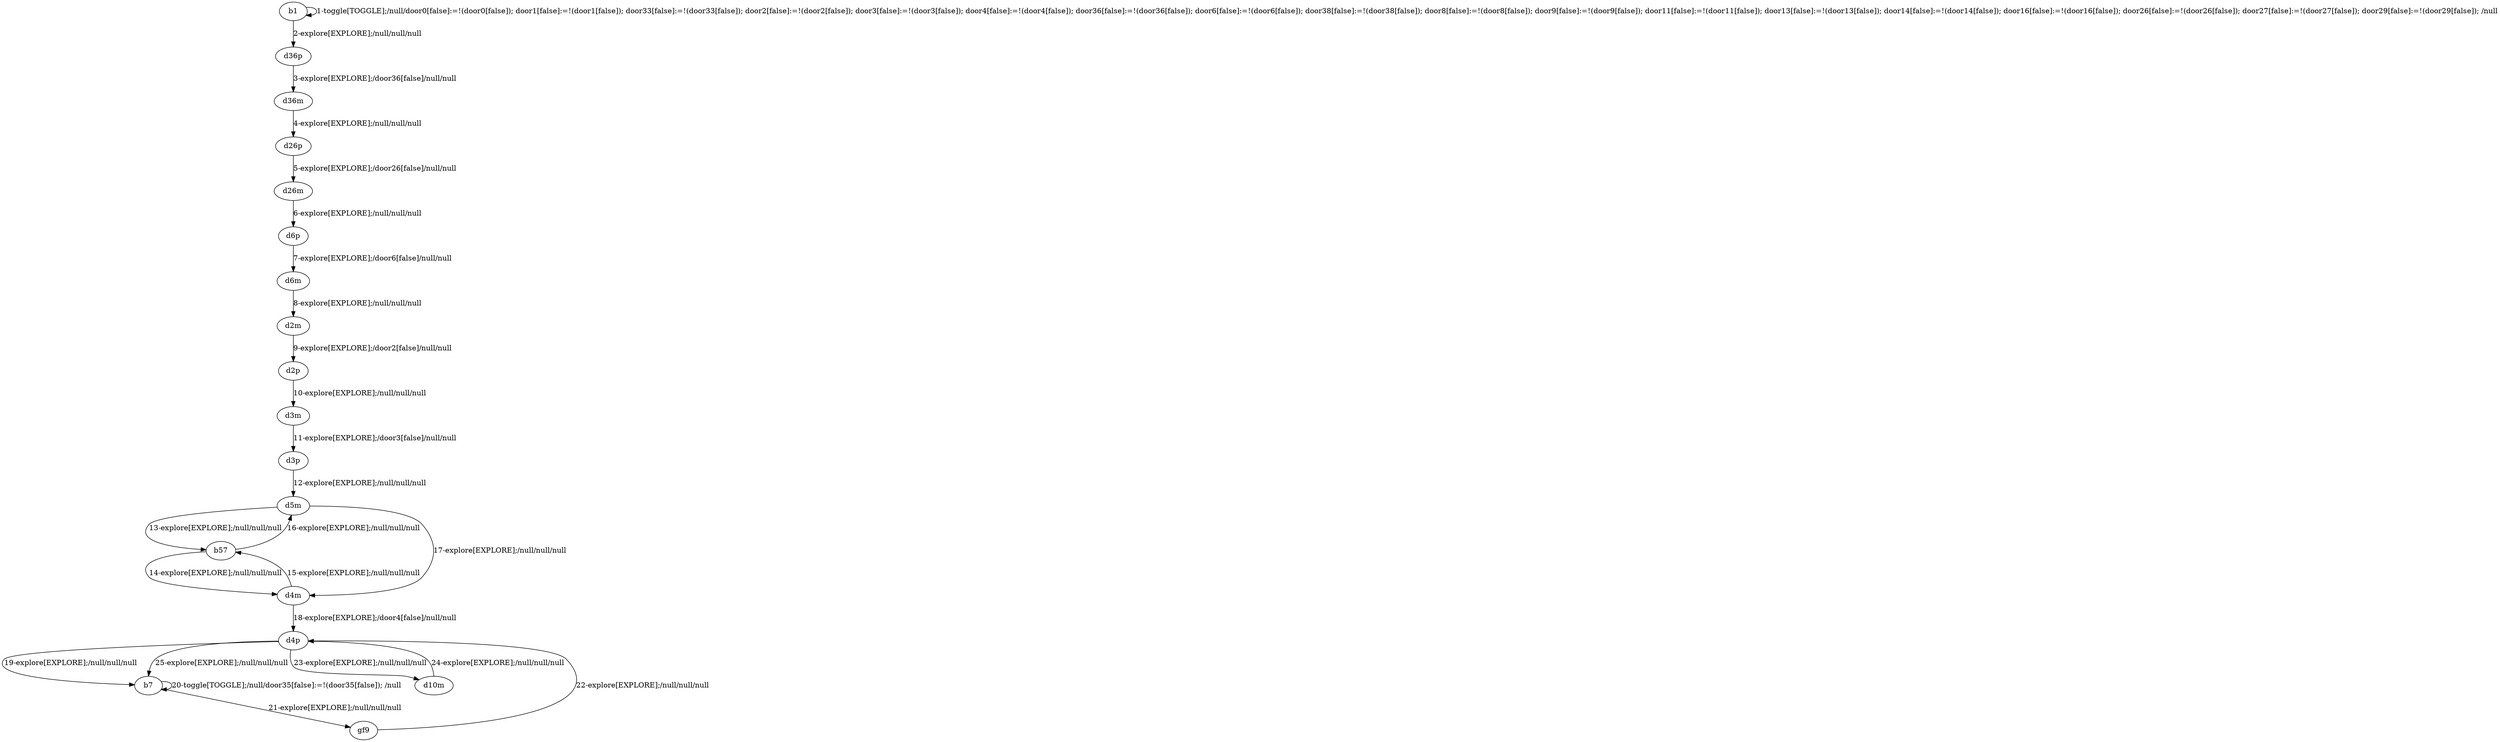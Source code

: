 # Total number of goals covered by this test: 1
# d10m --> d4p

digraph g {
"b1" -> "b1" [label = "1-toggle[TOGGLE];/null/door0[false]:=!(door0[false]); door1[false]:=!(door1[false]); door33[false]:=!(door33[false]); door2[false]:=!(door2[false]); door3[false]:=!(door3[false]); door4[false]:=!(door4[false]); door36[false]:=!(door36[false]); door6[false]:=!(door6[false]); door38[false]:=!(door38[false]); door8[false]:=!(door8[false]); door9[false]:=!(door9[false]); door11[false]:=!(door11[false]); door13[false]:=!(door13[false]); door14[false]:=!(door14[false]); door16[false]:=!(door16[false]); door26[false]:=!(door26[false]); door27[false]:=!(door27[false]); door29[false]:=!(door29[false]); /null"];
"b1" -> "d36p" [label = "2-explore[EXPLORE];/null/null/null"];
"d36p" -> "d36m" [label = "3-explore[EXPLORE];/door36[false]/null/null"];
"d36m" -> "d26p" [label = "4-explore[EXPLORE];/null/null/null"];
"d26p" -> "d26m" [label = "5-explore[EXPLORE];/door26[false]/null/null"];
"d26m" -> "d6p" [label = "6-explore[EXPLORE];/null/null/null"];
"d6p" -> "d6m" [label = "7-explore[EXPLORE];/door6[false]/null/null"];
"d6m" -> "d2m" [label = "8-explore[EXPLORE];/null/null/null"];
"d2m" -> "d2p" [label = "9-explore[EXPLORE];/door2[false]/null/null"];
"d2p" -> "d3m" [label = "10-explore[EXPLORE];/null/null/null"];
"d3m" -> "d3p" [label = "11-explore[EXPLORE];/door3[false]/null/null"];
"d3p" -> "d5m" [label = "12-explore[EXPLORE];/null/null/null"];
"d5m" -> "b57" [label = "13-explore[EXPLORE];/null/null/null"];
"b57" -> "d4m" [label = "14-explore[EXPLORE];/null/null/null"];
"d4m" -> "b57" [label = "15-explore[EXPLORE];/null/null/null"];
"b57" -> "d5m" [label = "16-explore[EXPLORE];/null/null/null"];
"d5m" -> "d4m" [label = "17-explore[EXPLORE];/null/null/null"];
"d4m" -> "d4p" [label = "18-explore[EXPLORE];/door4[false]/null/null"];
"d4p" -> "b7" [label = "19-explore[EXPLORE];/null/null/null"];
"b7" -> "b7" [label = "20-toggle[TOGGLE];/null/door35[false]:=!(door35[false]); /null"];
"b7" -> "gf9" [label = "21-explore[EXPLORE];/null/null/null"];
"gf9" -> "d4p" [label = "22-explore[EXPLORE];/null/null/null"];
"d4p" -> "d10m" [label = "23-explore[EXPLORE];/null/null/null"];
"d10m" -> "d4p" [label = "24-explore[EXPLORE];/null/null/null"];
"d4p" -> "b7" [label = "25-explore[EXPLORE];/null/null/null"];
}